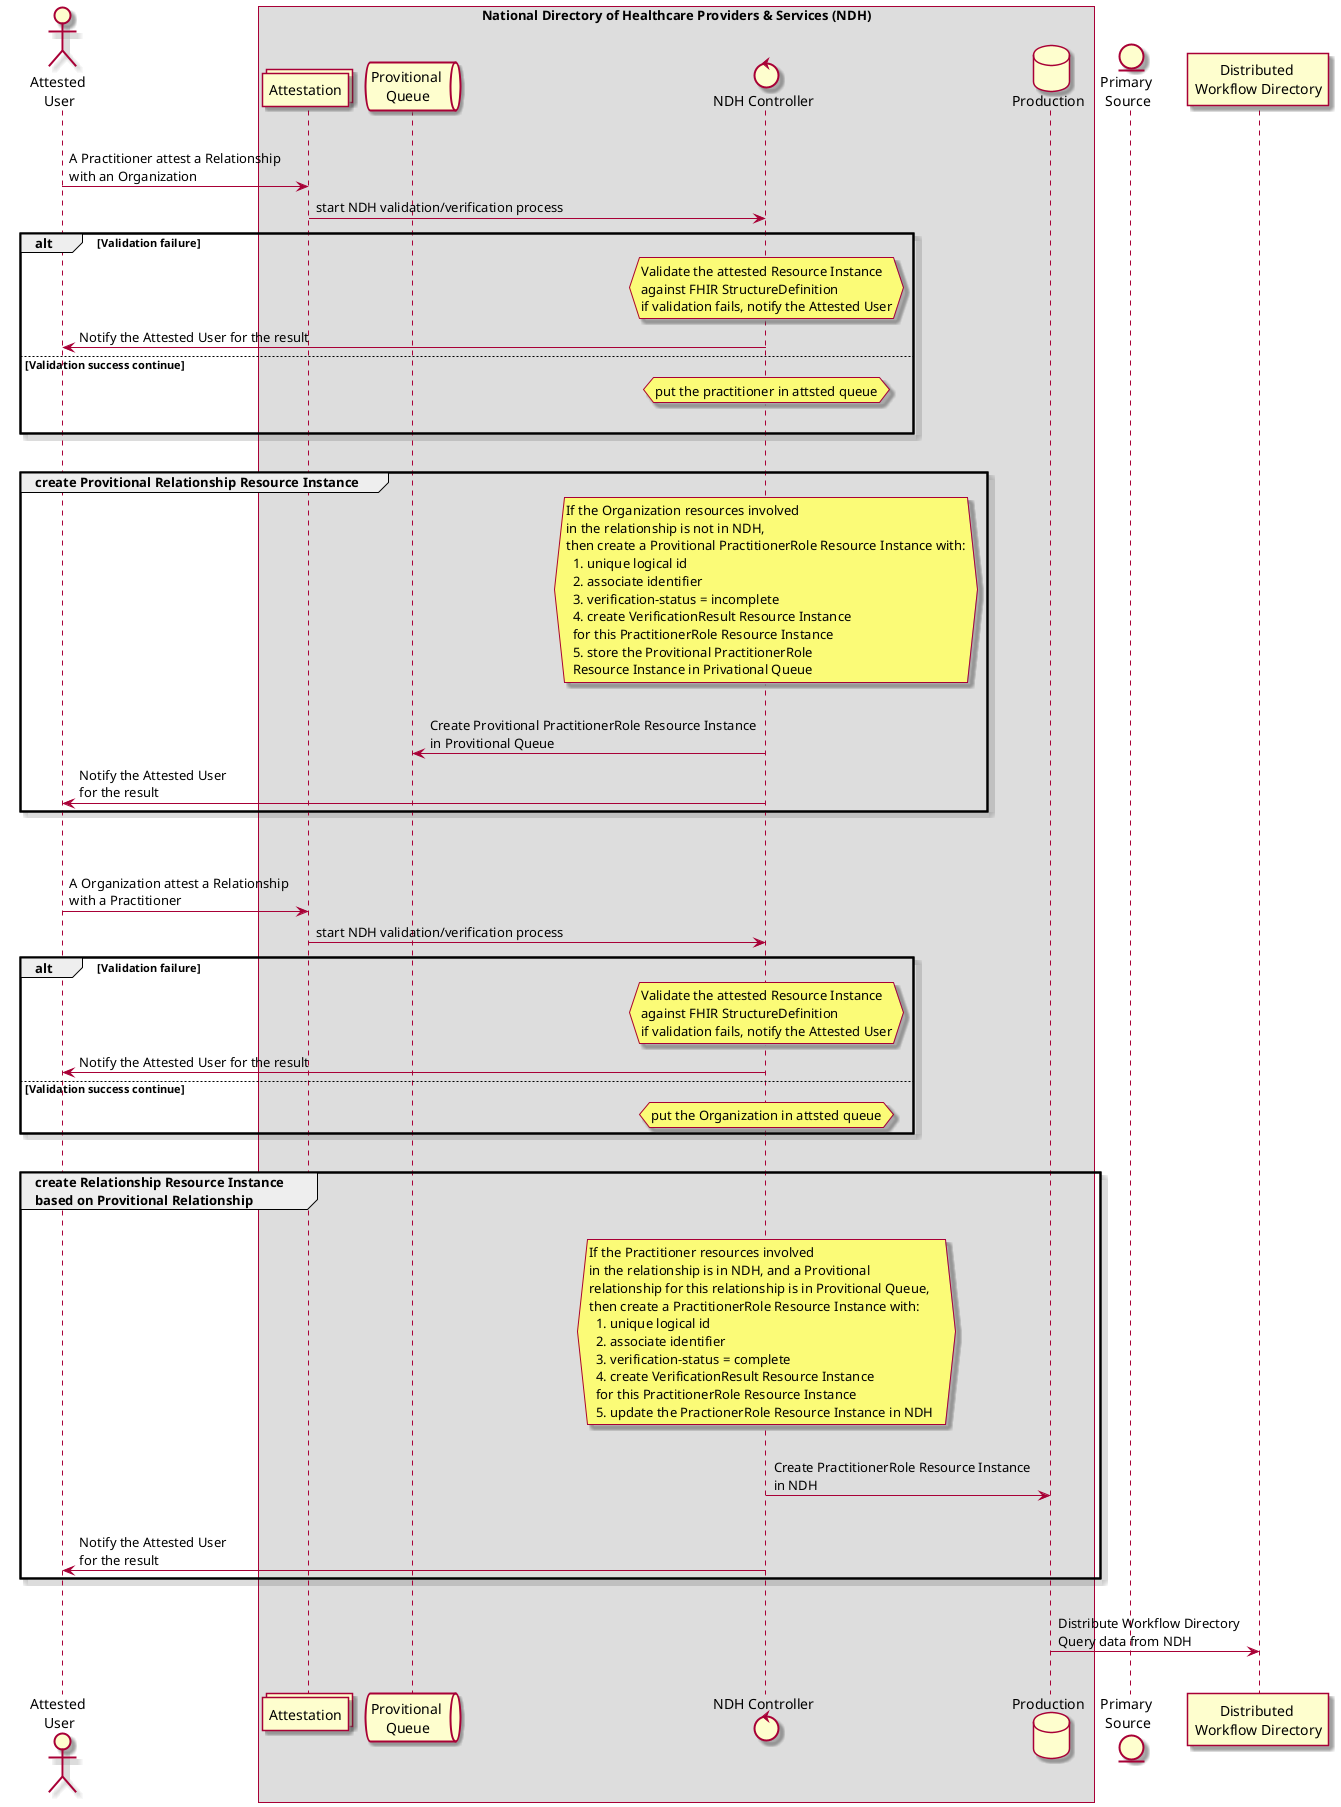 @startuml

skin rose 
actor "Attested \nUser" as AU
box National Directory of Healthcare Providers & Services (NDH)
    collections "Attestation" as AQ
    queue "Provitional \nQueue" as PQ
    control "NDH Controller" as NC
    database "Production" as P
end box
entity "Primary \nSource" as PS
participant "Distributed \nWorkflow Directory" as DWD
|||
AU -> AQ : A Practitioner attest a Relationship \nwith an Organization
AQ -> NC : start NDH validation/verification process

alt Validation failure
hnote over NC
  Validate the attested Resource Instance
  against FHIR StructureDefinition
  if validation fails, notify the Attested User
end note
NC -> AU : Notify the Attested User for the result
else Validation success continue
hnote over NC 
    put the practitioner in attsted queue
end note
|||

end

|||
group create Provitional Relationship Resource Instance
hnote over of NC
    If the Organization resources involved 
    in the relationship is not in NDH, 
    then create a Provitional PractitionerRole Resource Instance with:
      1. unique logical id
      2. associate identifier
      3. verification-status = incomplete
      4. create VerificationResult Resource Instance 
      for this PractitionerRole Resource Instance
      5. store the Provitional PractitionerRole 
      Resource Instance in Privational Queue
end note
|||
NC -> PQ : Create Provitional PractitionerRole Resource Instance \nin Provitional Queue
NC -> AU : Notify the Attested User \nfor the result
end
|||

group create PractionerRole based on Provitional Relationship
AU -> AQ : A Organization attest a Relationship \nwith a Practitioner
AQ -> NC : start NDH validation/verification process
alt Validation failure
hnote over NC
  Validate the attested Resource Instance
  against FHIR StructureDefinition
  if validation fails, notify the Attested User
end note
NC -> AU : Notify the Attested User for the result
else Validation success continue
hnote over NC 
    put the Organization in attsted queue
end note
end
|||
group create Relationship Resource Instance \nbased on Provitional Relationship
|||
hnote over of NC
    If the Practitioner resources involved 
    in the relationship is in NDH, and a Provitional
    relationship for this relationship is in Provitional Queue, 
    then create a PractitionerRole Resource Instance with:
      1. unique logical id
      2. associate identifier
      3. verification-status = complete
      4. create VerificationResult Resource Instance 
      for this PractitionerRole Resource Instance
      5. update the PractionerRole Resource Instance in NDH   
end note
|||
NC -> P: Create PractitionerRole Resource Instance \nin NDH
|||
NC -> AU: Notify the Attested User \nfor the result
end 
|||

P -> DWD : Distribute Workflow Directory \nQuery data from NDH
|||

@enduml
